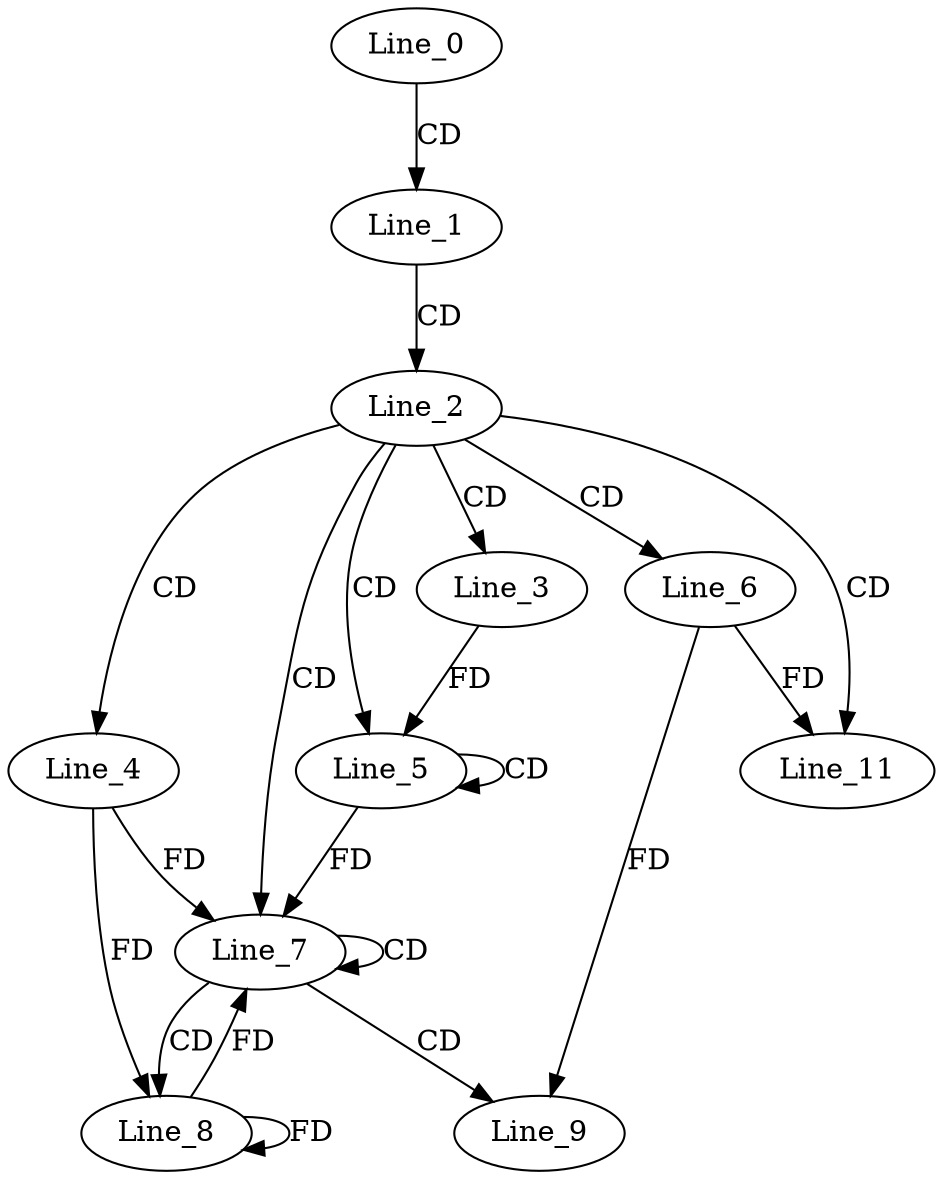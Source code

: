digraph G {
  Line_0;
  Line_1;
  Line_2;
  Line_3;
  Line_4;
  Line_5;
  Line_5;
  Line_6;
  Line_7;
  Line_8;
  Line_8;
  Line_9;
  Line_11;
  Line_0 -> Line_1 [ label="CD" ];
  Line_1 -> Line_2 [ label="CD" ];
  Line_2 -> Line_3 [ label="CD" ];
  Line_2 -> Line_4 [ label="CD" ];
  Line_2 -> Line_5 [ label="CD" ];
  Line_5 -> Line_5 [ label="CD" ];
  Line_3 -> Line_5 [ label="FD" ];
  Line_2 -> Line_6 [ label="CD" ];
  Line_2 -> Line_7 [ label="CD" ];
  Line_7 -> Line_7 [ label="CD" ];
  Line_4 -> Line_7 [ label="FD" ];
  Line_5 -> Line_7 [ label="FD" ];
  Line_7 -> Line_8 [ label="CD" ];
  Line_8 -> Line_8 [ label="FD" ];
  Line_4 -> Line_8 [ label="FD" ];
  Line_7 -> Line_9 [ label="CD" ];
  Line_6 -> Line_9 [ label="FD" ];
  Line_2 -> Line_11 [ label="CD" ];
  Line_6 -> Line_11 [ label="FD" ];
  Line_8 -> Line_7 [ label="FD" ];
}
